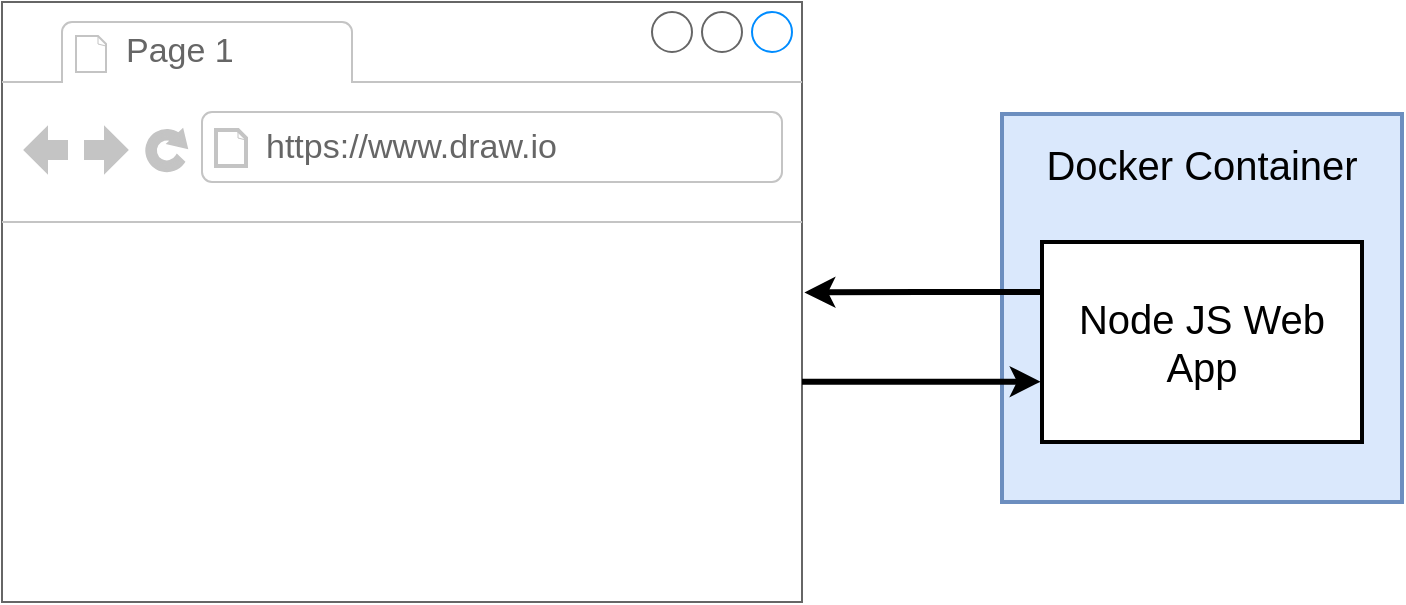 <mxfile version="21.7.0" type="device" pages="13">
  <diagram id="e093c3a3-07e3-3ea9-9c36-e4d661098359" name="01 - app">
    <mxGraphModel dx="984" dy="662" grid="1" gridSize="10" guides="1" tooltips="1" connect="1" arrows="1" fold="1" page="1" pageScale="1" pageWidth="3300" pageHeight="4681" background="#ffffff" math="0" shadow="0">
      <root>
        <mxCell id="0" />
        <mxCell id="1" parent="0" />
        <mxCell id="2" value="" style="strokeWidth=1;shadow=0;dashed=0;align=center;html=1;shape=mxgraph.mockup.containers.browserWindow;rSize=0;fillColor=#ffffff;strokeColor=#666666;mainText=,;recursiveResize=0;fontSize=20;" parent="1" vertex="1">
          <mxGeometry x="190" y="210" width="400" height="300" as="geometry" />
        </mxCell>
        <mxCell id="3" value="Page 1" style="strokeWidth=1;shadow=0;dashed=0;align=center;html=1;shape=mxgraph.mockup.containers.anchor;fontSize=17;fontColor=#666666;align=left;" parent="2" vertex="1">
          <mxGeometry x="60" y="12" width="110" height="26" as="geometry" />
        </mxCell>
        <mxCell id="4" value="https://www.draw.io" style="strokeWidth=1;shadow=0;dashed=0;align=center;html=1;shape=mxgraph.mockup.containers.anchor;rSize=0;fontSize=17;fontColor=#666666;align=left;" parent="2" vertex="1">
          <mxGeometry x="130" y="60" width="250" height="26" as="geometry" />
        </mxCell>
        <mxCell id="5" value="Docker Container&lt;br&gt;&lt;br&gt;&lt;br&gt;&lt;br&gt;&lt;br&gt;&lt;br&gt;&lt;br&gt;" style="rounded=0;whiteSpace=wrap;html=1;strokeWidth=2;fontSize=20;align=center;fillColor=#dae8fc;strokeColor=#6c8ebf;" parent="1" vertex="1">
          <mxGeometry x="690" y="266" width="200" height="194" as="geometry" />
        </mxCell>
        <mxCell id="7" style="edgeStyle=orthogonalEdgeStyle;rounded=0;html=1;exitX=0;exitY=0.25;entryX=1.003;entryY=0.484;entryPerimeter=0;jettySize=auto;orthogonalLoop=1;strokeWidth=3;fontSize=20;" parent="1" source="6" target="2" edge="1">
          <mxGeometry relative="1" as="geometry" />
        </mxCell>
        <mxCell id="6" value="Node JS Web App" style="rounded=0;whiteSpace=wrap;html=1;strokeWidth=2;fontSize=20;align=center;" parent="1" vertex="1">
          <mxGeometry x="710" y="330" width="160" height="100" as="geometry" />
        </mxCell>
        <mxCell id="8" style="edgeStyle=orthogonalEdgeStyle;rounded=0;html=1;exitX=0;exitY=0.25;entryX=1.003;entryY=0.484;entryPerimeter=0;jettySize=auto;orthogonalLoop=1;strokeWidth=3;fontSize=20;" parent="1" edge="1">
          <mxGeometry relative="1" as="geometry">
            <mxPoint x="590" y="399.833" as="sourcePoint" />
            <mxPoint x="709.333" y="399.833" as="targetPoint" />
          </mxGeometry>
        </mxCell>
      </root>
    </mxGraphModel>
  </diagram>
  <diagram id="946bade9-0d8f-9310-f6a6-8017435e3fc8" name="02 - steps">
    <mxGraphModel dx="932" dy="424" grid="1" gridSize="10" guides="1" tooltips="1" connect="1" arrows="1" fold="1" page="1" pageScale="1" pageWidth="3300" pageHeight="4681" background="#ffffff" math="0" shadow="0">
      <root>
        <mxCell id="0" />
        <mxCell id="1" parent="0" />
        <mxCell id="2" value="Create Node JS web app" style="rounded=0;whiteSpace=wrap;html=1;strokeWidth=2;fontSize=20;align=center;" vertex="1" parent="1">
          <mxGeometry x="640" y="140" width="340" height="60" as="geometry" />
        </mxCell>
        <mxCell id="3" value="Create a Dockerfile" style="rounded=0;whiteSpace=wrap;html=1;strokeWidth=2;fontSize=20;align=center;" vertex="1" parent="1">
          <mxGeometry x="640" y="218" width="340" height="60" as="geometry" />
        </mxCell>
        <mxCell id="4" value="Build image from dockerfile" style="rounded=0;whiteSpace=wrap;html=1;strokeWidth=2;fontSize=20;align=center;" vertex="1" parent="1">
          <mxGeometry x="640" y="295" width="340" height="60" as="geometry" />
        </mxCell>
        <mxCell id="5" value="Run image as container" style="rounded=0;whiteSpace=wrap;html=1;strokeWidth=2;fontSize=20;align=center;" vertex="1" parent="1">
          <mxGeometry x="640" y="373" width="340" height="60" as="geometry" />
        </mxCell>
        <mxCell id="6" value="Connect to web app from a browser" style="rounded=0;whiteSpace=wrap;html=1;strokeWidth=2;fontSize=20;align=center;" vertex="1" parent="1">
          <mxGeometry x="640" y="450" width="340" height="60" as="geometry" />
        </mxCell>
        <mxCell id="7" value="" style="endArrow=classic;html=1;strokeWidth=3;fontSize=20;" edge="1" parent="1">
          <mxGeometry width="50" height="50" relative="1" as="geometry">
            <mxPoint x="620" y="140" as="sourcePoint" />
            <mxPoint x="620" y="520" as="targetPoint" />
          </mxGeometry>
        </mxCell>
        <mxCell id="8" value="Steps" style="text;html=1;strokeColor=none;fillColor=none;align=center;verticalAlign=middle;whiteSpace=wrap;rounded=0;fontSize=20;" vertex="1" parent="1">
          <mxGeometry x="560" y="140" width="60" height="30" as="geometry" />
        </mxCell>
      </root>
    </mxGraphModel>
  </diagram>
  <diagram id="d43b1dd4-a18e-ed21-c289-a20c5afc6144" name="03 - disclaimer">
    <mxGraphModel dx="699" dy="318" grid="1" gridSize="10" guides="1" tooltips="1" connect="1" arrows="1" fold="1" page="1" pageScale="1" pageWidth="3300" pageHeight="4681" background="#ffffff" math="0" shadow="0">
      <root>
        <mxCell id="0" />
        <mxCell id="1" parent="0" />
        <mxCell id="2" value="We&#39;re going to do a few things slightly wrong!" style="rounded=0;whiteSpace=wrap;html=1;strokeWidth=2;fontSize=20;align=center;fillColor=#fff2cc;strokeColor=#d6b656;" vertex="1" parent="1">
          <mxGeometry x="530" y="290" width="260" height="120" as="geometry" />
        </mxCell>
        <mxCell id="3" value="Disclaimer" style="text;html=1;strokeColor=none;fillColor=none;align=center;verticalAlign=middle;whiteSpace=wrap;rounded=0;fontSize=20;fontStyle=1" vertex="1" parent="1">
          <mxGeometry x="580" y="260" width="160" height="30" as="geometry" />
        </mxCell>
      </root>
    </mxGraphModel>
  </diagram>
  <diagram id="644f3495-64bc-b4d1-0aa3-e7c8ec935e04" name="04 - node apps">
    <mxGraphModel dx="932" dy="424" grid="1" gridSize="10" guides="1" tooltips="1" connect="1" arrows="1" fold="1" page="1" pageScale="1" pageWidth="3300" pageHeight="4681" background="#ffffff" math="0" shadow="0">
      <root>
        <mxCell id="0" />
        <mxCell id="1" parent="0" />
        <mxCell id="4" style="edgeStyle=orthogonalEdgeStyle;rounded=0;html=1;exitX=1;exitY=0.25;jettySize=auto;orthogonalLoop=1;strokeWidth=3;fontSize=20;" edge="1" parent="1" source="2" target="3">
          <mxGeometry relative="1" as="geometry" />
        </mxCell>
        <mxCell id="6" style="edgeStyle=orthogonalEdgeStyle;rounded=0;html=1;exitX=1;exitY=0.75;jettySize=auto;orthogonalLoop=1;strokeWidth=3;fontSize=20;" edge="1" parent="1" source="2" target="5">
          <mxGeometry relative="1" as="geometry" />
        </mxCell>
        <mxCell id="2" value="Node JS Apps" style="rounded=0;whiteSpace=wrap;html=1;strokeWidth=2;fontSize=20;align=center;fillColor=#dae8fc;strokeColor=#6c8ebf;" vertex="1" parent="1">
          <mxGeometry x="440" y="260" width="130" height="90" as="geometry" />
        </mxCell>
        <mxCell id="8" style="edgeStyle=orthogonalEdgeStyle;rounded=0;html=1;exitX=1;exitY=0.5;jettySize=auto;orthogonalLoop=1;strokeWidth=3;fontSize=20;" edge="1" parent="1" source="3" target="7">
          <mxGeometry relative="1" as="geometry" />
        </mxCell>
        <mxCell id="3" value="Have to install dependencies before running the app" style="rounded=0;whiteSpace=wrap;html=1;strokeWidth=2;fontSize=20;align=center;" vertex="1" parent="1">
          <mxGeometry x="640" y="170" width="230" height="90" as="geometry" />
        </mxCell>
        <mxCell id="10" style="edgeStyle=orthogonalEdgeStyle;rounded=0;html=1;exitX=1;exitY=0.5;jettySize=auto;orthogonalLoop=1;strokeWidth=3;fontSize=20;" edge="1" parent="1" source="5" target="9">
          <mxGeometry relative="1" as="geometry" />
        </mxCell>
        <mxCell id="5" value="Have to run a command to start up the server" style="rounded=0;whiteSpace=wrap;html=1;strokeWidth=2;fontSize=20;align=center;" vertex="1" parent="1">
          <mxGeometry x="640" y="350" width="230" height="90" as="geometry" />
        </mxCell>
        <mxCell id="13" style="edgeStyle=orthogonalEdgeStyle;rounded=0;html=1;exitX=1;exitY=0.5;jettySize=auto;orthogonalLoop=1;strokeWidth=3;fontSize=20;" edge="1" parent="1" source="7" target="11">
          <mxGeometry relative="1" as="geometry" />
        </mxCell>
        <mxCell id="7" value="Install deps by running&lt;br&gt;&#39;&lt;b&gt;npm install&lt;/b&gt;&#39;&lt;br&gt;" style="rounded=0;whiteSpace=wrap;html=1;strokeWidth=2;fontSize=20;align=center;" vertex="1" parent="1">
          <mxGeometry x="900" y="170" width="230" height="90" as="geometry" />
        </mxCell>
        <mxCell id="15" style="edgeStyle=orthogonalEdgeStyle;rounded=0;html=1;exitX=1;exitY=0.5;jettySize=auto;orthogonalLoop=1;strokeWidth=3;fontSize=20;" edge="1" parent="1" source="9" target="12">
          <mxGeometry relative="1" as="geometry" />
        </mxCell>
        <mxCell id="9" value="Start server by running &#39;&lt;b&gt;npm start&lt;/b&gt;&#39;" style="rounded=0;whiteSpace=wrap;html=1;strokeWidth=2;fontSize=20;align=center;" vertex="1" parent="1">
          <mxGeometry x="900" y="350" width="230" height="90" as="geometry" />
        </mxCell>
        <mxCell id="11" value="Assumes &#39;npm&#39; is installed!&lt;br&gt;" style="rounded=0;whiteSpace=wrap;html=1;strokeWidth=2;fontSize=20;align=center;fillColor=#fff2cc;strokeColor=#d6b656;" vertex="1" parent="1">
          <mxGeometry x="1150" y="170" width="190" height="90" as="geometry" />
        </mxCell>
        <mxCell id="12" value="Assumes &#39;npm&#39; is installed!&lt;br&gt;" style="rounded=0;whiteSpace=wrap;html=1;strokeWidth=2;fontSize=20;align=center;fillColor=#fff2cc;strokeColor=#d6b656;" vertex="1" parent="1">
          <mxGeometry x="1150" y="350" width="190" height="90" as="geometry" />
        </mxCell>
      </root>
    </mxGraphModel>
  </diagram>
  <diagram id="cb62f67a-4312-a840-cfaf-5e5d8f89aa9a" name="05 - commands">
    <mxGraphModel dx="932" dy="424" grid="1" gridSize="10" guides="1" tooltips="1" connect="1" arrows="1" fold="1" page="1" pageScale="1" pageWidth="3300" pageHeight="4681" background="#ffffff" math="0" shadow="0">
      <root>
        <mxCell id="0" />
        <mxCell id="1" parent="0" />
        <mxCell id="11" style="edgeStyle=orthogonalEdgeStyle;rounded=0;html=1;exitX=1;exitY=0.5;jettySize=auto;orthogonalLoop=1;strokeWidth=3;fontSize=20;" edge="1" parent="1" source="4" target="10">
          <mxGeometry relative="1" as="geometry" />
        </mxCell>
        <mxCell id="4" value="Specify a base image" style="rounded=0;whiteSpace=wrap;html=1;strokeWidth=2;fontSize=18;align=center;" vertex="1" parent="1">
          <mxGeometry x="670" y="250" width="250" height="60" as="geometry" />
        </mxCell>
        <mxCell id="5" value="" style="endArrow=classic;html=1;strokeWidth=3;fontSize=18;" edge="1" parent="1">
          <mxGeometry width="50" height="50" relative="1" as="geometry">
            <mxPoint x="650" y="250" as="sourcePoint" />
            <mxPoint x="650" y="470" as="targetPoint" />
          </mxGeometry>
        </mxCell>
        <mxCell id="14" style="edgeStyle=orthogonalEdgeStyle;rounded=0;html=1;exitX=1;exitY=0.5;jettySize=auto;orthogonalLoop=1;strokeWidth=3;fontSize=20;" edge="1" parent="1" source="6" target="12">
          <mxGeometry relative="1" as="geometry" />
        </mxCell>
        <mxCell id="6" value="Run some commands to install additional programs" style="rounded=0;whiteSpace=wrap;html=1;strokeWidth=2;fontSize=18;align=center;" vertex="1" parent="1">
          <mxGeometry x="670" y="330" width="250" height="60" as="geometry" />
        </mxCell>
        <mxCell id="15" style="edgeStyle=orthogonalEdgeStyle;rounded=0;html=1;exitX=1;exitY=0.5;jettySize=auto;orthogonalLoop=1;strokeWidth=3;fontSize=20;" edge="1" parent="1" source="7" target="13">
          <mxGeometry relative="1" as="geometry" />
        </mxCell>
        <mxCell id="7" value="Specify a command to run on container startup" style="rounded=0;whiteSpace=wrap;html=1;strokeWidth=2;fontSize=18;align=center;" vertex="1" parent="1">
          <mxGeometry x="670" y="410" width="250" height="60" as="geometry" />
        </mxCell>
        <mxCell id="9" value="Flow" style="text;html=1;strokeColor=none;fillColor=none;align=center;verticalAlign=middle;whiteSpace=wrap;rounded=0;fontSize=18;" vertex="1" parent="1">
          <mxGeometry x="600" y="250" width="40" height="20" as="geometry" />
        </mxCell>
        <mxCell id="10" value="FROM alpine" style="rounded=0;whiteSpace=wrap;html=1;strokeWidth=2;fontSize=18;align=center;" vertex="1" parent="1">
          <mxGeometry x="960" y="250" width="250" height="60" as="geometry" />
        </mxCell>
        <mxCell id="12" value="RUN apk add --update redis" style="rounded=0;whiteSpace=wrap;html=1;strokeWidth=2;fontSize=18;align=center;" vertex="1" parent="1">
          <mxGeometry x="960" y="330" width="250" height="60" as="geometry" />
        </mxCell>
        <mxCell id="13" value="CMD [&quot;redis-server&quot;]" style="rounded=0;whiteSpace=wrap;html=1;strokeWidth=2;fontSize=18;align=center;" vertex="1" parent="1">
          <mxGeometry x="960" y="410" width="250" height="60" as="geometry" />
        </mxCell>
        <mxCell id="17" value="Template" style="rounded=0;whiteSpace=wrap;html=1;strokeWidth=2;fontSize=20;align=center;fillColor=#dae8fc;strokeColor=#6c8ebf;" vertex="1" parent="1">
          <mxGeometry x="730" y="180" width="120" height="60" as="geometry" />
        </mxCell>
        <mxCell id="18" value="Redis" style="rounded=0;whiteSpace=wrap;html=1;strokeWidth=2;fontSize=20;align=center;fillColor=#dae8fc;strokeColor=#6c8ebf;" vertex="1" parent="1">
          <mxGeometry x="1025" y="180" width="120" height="60" as="geometry" />
        </mxCell>
        <mxCell id="19" style="edgeStyle=orthogonalEdgeStyle;rounded=0;html=1;exitX=1;exitY=0.5;jettySize=auto;orthogonalLoop=1;strokeWidth=3;fontSize=20;" edge="1" target="22" parent="1">
          <mxGeometry relative="1" as="geometry">
            <mxPoint x="1209.833" y="280" as="sourcePoint" />
          </mxGeometry>
        </mxCell>
        <mxCell id="20" style="edgeStyle=orthogonalEdgeStyle;rounded=0;html=1;exitX=1;exitY=0.5;jettySize=auto;orthogonalLoop=1;strokeWidth=3;fontSize=20;" edge="1" target="23" parent="1">
          <mxGeometry relative="1" as="geometry">
            <mxPoint x="1209.833" y="360" as="sourcePoint" />
          </mxGeometry>
        </mxCell>
        <mxCell id="21" style="edgeStyle=orthogonalEdgeStyle;rounded=0;html=1;exitX=1;exitY=0.5;jettySize=auto;orthogonalLoop=1;strokeWidth=3;fontSize=20;" edge="1" target="24" parent="1">
          <mxGeometry relative="1" as="geometry">
            <mxPoint x="1209.833" y="440" as="sourcePoint" />
          </mxGeometry>
        </mxCell>
        <mxCell id="22" value="FROM alpine" style="rounded=0;whiteSpace=wrap;html=1;strokeWidth=2;fontSize=18;align=center;" vertex="1" parent="1">
          <mxGeometry x="1249.5" y="250" width="250" height="60" as="geometry" />
        </mxCell>
        <mxCell id="23" value="RUN npm install" style="rounded=0;whiteSpace=wrap;html=1;strokeWidth=2;fontSize=18;align=center;" vertex="1" parent="1">
          <mxGeometry x="1249.5" y="330" width="250" height="60" as="geometry" />
        </mxCell>
        <mxCell id="24" value="CMD [&quot;npm&quot;, &quot;start&quot;]" style="rounded=0;whiteSpace=wrap;html=1;strokeWidth=2;fontSize=18;align=center;" vertex="1" parent="1">
          <mxGeometry x="1249.5" y="410" width="250" height="60" as="geometry" />
        </mxCell>
        <mxCell id="25" value="Node" style="rounded=0;whiteSpace=wrap;html=1;strokeWidth=2;fontSize=20;align=center;fillColor=#dae8fc;strokeColor=#6c8ebf;" vertex="1" parent="1">
          <mxGeometry x="1310" y="180" width="120" height="60" as="geometry" />
        </mxCell>
      </root>
    </mxGraphModel>
  </diagram>
  <diagram id="623472db-cd22-1839-230f-52585c8f5113" name="06 - alpine">
    <mxGraphModel dx="932" dy="424" grid="1" gridSize="10" guides="1" tooltips="1" connect="1" arrows="1" fold="1" page="1" pageScale="1" pageWidth="3300" pageHeight="4681" background="#ffffff" math="0" shadow="0">
      <root>
        <mxCell id="0" />
        <mxCell id="1" parent="0" />
        <mxCell id="2" value="&lt;b&gt;Programs Included in the Alpine Image&lt;br&gt;&lt;br&gt;&lt;br&gt;&lt;br&gt;&lt;br&gt;&lt;br&gt;&lt;/b&gt;&lt;br&gt;" style="rounded=0;whiteSpace=wrap;html=1;strokeWidth=2;fontSize=20;align=center;fillColor=#dae8fc;strokeColor=#6c8ebf;" vertex="1" parent="1">
          <mxGeometry x="450" y="240" width="400" height="200" as="geometry" />
        </mxCell>
        <mxCell id="3" value="&lt;i&gt;Not much&lt;/i&gt;" style="ellipse;shape=cloud;whiteSpace=wrap;html=1;strokeWidth=2;fontSize=20;align=center;" vertex="1" parent="1">
          <mxGeometry x="550" y="310" width="200" height="100" as="geometry" />
        </mxCell>
      </root>
    </mxGraphModel>
  </diagram>
  <diagram id="450a71ee-96fb-4028-3fdf-5c1f339df9ad" name="07 - build">
    <mxGraphModel dx="932" dy="424" grid="1" gridSize="10" guides="1" tooltips="1" connect="1" arrows="1" fold="1" page="1" pageScale="1" pageWidth="3300" pageHeight="4681" background="#ffffff" math="0" shadow="0">
      <root>
        <mxCell id="0" />
        <mxCell id="1" parent="0" />
        <mxCell id="3" value="" style="rounded=0;whiteSpace=wrap;html=1;strokeWidth=4;fontSize=18;align=center;fillColor=none;dashed=1;dashPattern=1 1;strokeColor=#b85450;" vertex="1" parent="1">
          <mxGeometry x="815" y="148" width="317" height="382" as="geometry" />
        </mxCell>
        <mxCell id="4" style="edgeStyle=orthogonalEdgeStyle;rounded=0;html=1;exitX=0.5;exitY=1;jettySize=auto;orthogonalLoop=1;strokeWidth=3;fontSize=18;" edge="1" source="5" parent="1">
          <mxGeometry relative="1" as="geometry">
            <mxPoint x="915.333" y="263.333" as="targetPoint" />
          </mxGeometry>
        </mxCell>
        <mxCell id="5" value="" style="rounded=0;whiteSpace=wrap;html=1;strokeWidth=2;fontSize=24;align=center;fillColor=#dae8fc;strokeColor=#6c8ebf;" vertex="1" parent="1">
          <mxGeometry x="840" y="163" width="150" height="60" as="geometry" />
        </mxCell>
        <mxCell id="6" value="Container" style="text;html=1;strokeColor=none;fillColor=none;align=center;verticalAlign=middle;whiteSpace=wrap;rounded=0;dashed=1;dashPattern=1 1;fontSize=18;fontStyle=1" vertex="1" parent="1">
          <mxGeometry x="962" y="123" width="40" height="20" as="geometry" />
        </mxCell>
        <mxCell id="7" value="Network" style="rounded=0;whiteSpace=wrap;html=1;strokeWidth=2;fontSize=14;align=center;fillColor=#dae8fc;strokeColor=#6c8ebf;" vertex="1" parent="1">
          <mxGeometry x="916.5" y="363" width="82" height="40" as="geometry" />
        </mxCell>
        <mxCell id="8" value="Kernel" style="rounded=0;whiteSpace=wrap;html=1;strokeWidth=2;fillColor=#ffffff;fontSize=18;align=center;strokeColor=#000000;" vertex="1" parent="1">
          <mxGeometry x="855" y="263" width="335" height="60" as="geometry" />
        </mxCell>
        <mxCell id="9" value="RAM" style="rounded=0;whiteSpace=wrap;html=1;strokeWidth=2;fontSize=14;align=center;fillColor=#dae8fc;strokeColor=#6c8ebf;" vertex="1" parent="1">
          <mxGeometry x="827" y="363" width="82" height="40" as="geometry" />
        </mxCell>
        <mxCell id="10" value="CPU" style="rounded=0;whiteSpace=wrap;html=1;strokeWidth=2;fontSize=14;align=center;fillColor=#dae8fc;strokeColor=#6c8ebf;" vertex="1" parent="1">
          <mxGeometry x="1009" y="363" width="82" height="40" as="geometry" />
        </mxCell>
        <mxCell id="11" style="edgeStyle=orthogonalEdgeStyle;rounded=0;html=1;exitX=0.5;exitY=1;jettySize=auto;orthogonalLoop=1;strokeWidth=3;fontSize=18;" edge="1" parent="1">
          <mxGeometry relative="1" as="geometry">
            <mxPoint x="916" y="323" as="sourcePoint" />
            <mxPoint x="916" y="353.333" as="targetPoint" />
          </mxGeometry>
        </mxCell>
        <mxCell id="12" value="" style="rounded=0;whiteSpace=wrap;html=1;strokeWidth=2;fontSize=14;align=center;fillColor=#dae8fc;strokeColor=#6c8ebf;" vertex="1" parent="1">
          <mxGeometry x="445" y="422" width="170" height="105" as="geometry" />
        </mxCell>
        <mxCell id="13" value="Node:alpine Image" style="rounded=0;whiteSpace=wrap;html=1;strokeWidth=2;fontSize=18;align=center;fillColor=#ffffff;strokeColor=#000000;fontStyle=1" vertex="1" parent="1">
          <mxGeometry x="445" y="350" width="310" height="43" as="geometry" />
        </mxCell>
        <mxCell id="14" value="bin" style="rounded=0;whiteSpace=wrap;html=1;strokeWidth=2;fontSize=12;align=center;" vertex="1" parent="1">
          <mxGeometry x="460" y="439.5" width="40" height="30" as="geometry" />
        </mxCell>
        <mxCell id="15" value="FS Snapshot" style="rounded=0;whiteSpace=wrap;html=1;strokeWidth=2;fontSize=16;align=center;fillColor=#d5e8d4;strokeColor=#82b366;fontStyle=0" vertex="1" parent="1">
          <mxGeometry x="445" y="393" width="170" height="29" as="geometry" />
        </mxCell>
        <mxCell id="16" value="Startup Command" style="rounded=0;whiteSpace=wrap;html=1;strokeWidth=2;fontSize=16;align=center;fillColor=#d5e8d4;strokeColor=#82b366;fontStyle=0" vertex="1" parent="1">
          <mxGeometry x="615" y="393" width="140" height="29" as="geometry" />
        </mxCell>
        <mxCell id="17" value="" style="rounded=0;whiteSpace=wrap;html=1;strokeWidth=2;fontSize=14;align=center;fillColor=#dae8fc;strokeColor=#6c8ebf;" vertex="1" parent="1">
          <mxGeometry x="615" y="422" width="140" height="105" as="geometry" />
        </mxCell>
        <mxCell id="18" value="???" style="rounded=0;whiteSpace=wrap;html=1;strokeWidth=2;fontSize=12;align=center;" vertex="1" parent="1">
          <mxGeometry x="625" y="459.5" width="120" height="30" as="geometry" />
        </mxCell>
        <mxCell id="19" value="Running process" style="text;html=1;strokeColor=none;fillColor=none;align=left;verticalAlign=middle;whiteSpace=wrap;rounded=0;fontSize=13;fontStyle=2" vertex="1" parent="1">
          <mxGeometry x="999" y="183" width="40" height="20" as="geometry" />
        </mxCell>
        <mxCell id="20" value="" style="shape=curlyBracket;whiteSpace=wrap;html=1;rounded=1;strokeWidth=2;fontSize=14;align=center;rotation=180;" vertex="1" parent="1">
          <mxGeometry x="1002" y="408.5" width="22" height="105" as="geometry" />
        </mxCell>
        <mxCell id="21" value="Hard drive segment for this process" style="text;html=1;strokeColor=none;fillColor=none;align=left;verticalAlign=middle;whiteSpace=wrap;rounded=0;fontSize=11;" vertex="1" parent="1">
          <mxGeometry x="1024" y="431" width="106" height="60" as="geometry" />
        </mxCell>
        <mxCell id="22" value="dev" style="rounded=0;whiteSpace=wrap;html=1;strokeWidth=2;fontSize=12;align=center;" vertex="1" parent="1">
          <mxGeometry x="510" y="439.5" width="40" height="30" as="geometry" />
        </mxCell>
        <mxCell id="23" value="etc" style="rounded=0;whiteSpace=wrap;html=1;strokeWidth=2;fontSize=12;align=center;" vertex="1" parent="1">
          <mxGeometry x="560" y="439.5" width="40" height="30" as="geometry" />
        </mxCell>
        <mxCell id="24" value="home" style="rounded=0;whiteSpace=wrap;html=1;strokeWidth=2;fontSize=12;align=center;" vertex="1" parent="1">
          <mxGeometry x="460" y="479.5" width="40" height="30" as="geometry" />
        </mxCell>
        <mxCell id="25" value="proc" style="rounded=0;whiteSpace=wrap;html=1;strokeWidth=2;fontSize=12;align=center;" vertex="1" parent="1">
          <mxGeometry x="510" y="479.5" width="40" height="30" as="geometry" />
        </mxCell>
        <mxCell id="26" value="" style="rounded=0;whiteSpace=wrap;html=1;strokeWidth=2;fontSize=12;align=center;" vertex="1" parent="1">
          <mxGeometry x="854" y="178" width="127" height="30" as="geometry" />
        </mxCell>
        <mxCell id="27" value="FROM" style="rounded=0;whiteSpace=wrap;html=1;strokeWidth=2;fontSize=20;align=center;fillColor=#dae8fc;strokeColor=#6c8ebf;" vertex="1" parent="1">
          <mxGeometry x="460" y="128" width="80" height="40" as="geometry" />
        </mxCell>
        <mxCell id="28" value="node:alpine" style="rounded=0;whiteSpace=wrap;html=1;strokeWidth=2;fontSize=20;align=center;" vertex="1" parent="1">
          <mxGeometry x="540" y="128" width="220" height="40" as="geometry" />
        </mxCell>
        <mxCell id="46" style="edgeStyle=orthogonalEdgeStyle;rounded=0;html=1;exitX=0;exitY=0.25;entryX=0;entryY=0.5;jettySize=auto;orthogonalLoop=1;strokeWidth=3;fontSize=24;" edge="1" parent="1" source="30" target="27">
          <mxGeometry relative="1" as="geometry" />
        </mxCell>
        <mxCell id="30" value="RUN" style="rounded=0;whiteSpace=wrap;html=1;strokeWidth=2;fontSize=20;align=center;fillColor=#dae8fc;strokeColor=#6c8ebf;" vertex="1" parent="1">
          <mxGeometry x="460" y="178" width="80" height="42" as="geometry" />
        </mxCell>
        <mxCell id="31" value="npm install" style="rounded=0;whiteSpace=wrap;html=1;strokeWidth=2;fontSize=20;align=center;" vertex="1" parent="1">
          <mxGeometry x="540" y="178" width="220" height="42" as="geometry" />
        </mxCell>
        <mxCell id="33" value="CMD" style="rounded=0;whiteSpace=wrap;html=1;strokeWidth=2;fontSize=20;align=center;fillColor=#dae8fc;strokeColor=#6c8ebf;" vertex="1" parent="1">
          <mxGeometry x="460" y="233" width="80" height="37" as="geometry" />
        </mxCell>
        <mxCell id="34" value="[&quot;npm&quot;, &quot;start&quot;]" style="rounded=0;whiteSpace=wrap;html=1;strokeWidth=2;fontSize=20;align=center;" vertex="1" parent="1">
          <mxGeometry x="539" y="233" width="221" height="37" as="geometry" />
        </mxCell>
        <mxCell id="35" value="redis" style="rounded=0;whiteSpace=wrap;html=1;strokeWidth=2;fontSize=12;align=center;" vertex="1" parent="1">
          <mxGeometry x="560" y="479.5" width="40" height="30" as="geometry" />
        </mxCell>
        <mxCell id="36" style="edgeStyle=orthogonalEdgeStyle;rounded=0;html=1;exitX=0.5;exitY=1;entryX=0.5;entryY=1;jettySize=auto;orthogonalLoop=1;strokeWidth=3;fontSize=20;" edge="1" source="35" target="35" parent="1">
          <mxGeometry relative="1" as="geometry" />
        </mxCell>
        <mxCell id="37" value="" style="rounded=0;whiteSpace=wrap;html=1;strokeWidth=2;fontSize=14;align=center;fillColor=#dae8fc;strokeColor=#6c8ebf;" vertex="1" parent="1">
          <mxGeometry x="445" y="422" width="170" height="105" as="geometry" />
        </mxCell>
        <mxCell id="38" value="bin" style="rounded=0;whiteSpace=wrap;html=1;strokeWidth=2;fontSize=12;align=center;" vertex="1" parent="1">
          <mxGeometry x="460" y="439.5" width="40" height="30" as="geometry" />
        </mxCell>
        <mxCell id="39" value="dev" style="rounded=0;whiteSpace=wrap;html=1;strokeWidth=2;fontSize=12;align=center;" vertex="1" parent="1">
          <mxGeometry x="510" y="439.5" width="40" height="30" as="geometry" />
        </mxCell>
        <mxCell id="40" value="etc" style="rounded=0;whiteSpace=wrap;html=1;strokeWidth=2;fontSize=12;align=center;" vertex="1" parent="1">
          <mxGeometry x="560" y="439.5" width="40" height="30" as="geometry" />
        </mxCell>
        <mxCell id="41" value="home" style="rounded=0;whiteSpace=wrap;html=1;strokeWidth=2;fontSize=12;align=center;" vertex="1" parent="1">
          <mxGeometry x="460" y="479.5" width="40" height="30" as="geometry" />
        </mxCell>
        <mxCell id="42" value="proc" style="rounded=0;whiteSpace=wrap;html=1;strokeWidth=2;fontSize=12;align=center;" vertex="1" parent="1">
          <mxGeometry x="510" y="479.5" width="40" height="30" as="geometry" />
        </mxCell>
        <mxCell id="44" style="edgeStyle=orthogonalEdgeStyle;rounded=0;html=1;exitX=0.5;exitY=1;entryX=0.5;entryY=1;jettySize=auto;orthogonalLoop=1;strokeWidth=3;fontSize=20;" edge="1" parent="1">
          <mxGeometry relative="1" as="geometry">
            <mxPoint x="580" y="509.333" as="sourcePoint" />
            <mxPoint x="580" y="509.333" as="targetPoint" />
          </mxGeometry>
        </mxCell>
        <mxCell id="45" value="REST OF HARD DRIVE!!!!!" style="rounded=0;whiteSpace=wrap;html=1;strokeWidth=2;fontSize=24;align=center;fillColor=#dae8fc;strokeColor=#6c8ebf;fontStyle=1" vertex="1" parent="1">
          <mxGeometry x="829" y="527" width="170" height="303" as="geometry" />
        </mxCell>
        <mxCell id="47" value="" style="rounded=0;whiteSpace=wrap;html=1;strokeWidth=2;fontSize=14;align=center;fillColor=#dae8fc;strokeColor=#6c8ebf;" vertex="1" parent="1">
          <mxGeometry x="827" y="408.5" width="170" height="105" as="geometry" />
        </mxCell>
        <mxCell id="48" value="bin" style="rounded=0;whiteSpace=wrap;html=1;strokeWidth=2;fontSize=12;align=center;" vertex="1" parent="1">
          <mxGeometry x="842" y="426" width="40" height="30" as="geometry" />
        </mxCell>
        <mxCell id="49" value="dev" style="rounded=0;whiteSpace=wrap;html=1;strokeWidth=2;fontSize=12;align=center;" vertex="1" parent="1">
          <mxGeometry x="892" y="426" width="40" height="30" as="geometry" />
        </mxCell>
        <mxCell id="50" value="etc" style="rounded=0;whiteSpace=wrap;html=1;strokeWidth=2;fontSize=12;align=center;" vertex="1" parent="1">
          <mxGeometry x="942" y="426" width="40" height="30" as="geometry" />
        </mxCell>
        <mxCell id="51" value="home" style="rounded=0;whiteSpace=wrap;html=1;strokeWidth=2;fontSize=12;align=center;" vertex="1" parent="1">
          <mxGeometry x="842" y="466" width="40" height="30" as="geometry" />
        </mxCell>
        <mxCell id="52" value="proc" style="rounded=0;whiteSpace=wrap;html=1;strokeWidth=2;fontSize=12;align=center;" vertex="1" parent="1">
          <mxGeometry x="892" y="466" width="40" height="30" as="geometry" />
        </mxCell>
        <mxCell id="53" value="redis" style="rounded=0;whiteSpace=wrap;html=1;strokeWidth=2;fontSize=12;align=center;" vertex="1" parent="1">
          <mxGeometry x="942" y="466" width="40" height="30" as="geometry" />
        </mxCell>
        <mxCell id="54" style="edgeStyle=orthogonalEdgeStyle;rounded=0;html=1;exitX=0.5;exitY=1;entryX=0.5;entryY=1;jettySize=auto;orthogonalLoop=1;strokeWidth=3;fontSize=20;" edge="1" source="53" target="53" parent="1">
          <mxGeometry relative="1" as="geometry" />
        </mxCell>
        <mxCell id="55" value="" style="rounded=0;whiteSpace=wrap;html=1;strokeWidth=2;fontSize=14;align=center;fillColor=#dae8fc;strokeColor=#6c8ebf;" vertex="1" parent="1">
          <mxGeometry x="827" y="408.5" width="170" height="105" as="geometry" />
        </mxCell>
        <mxCell id="56" value="bin" style="rounded=0;whiteSpace=wrap;html=1;strokeWidth=2;fontSize=12;align=center;" vertex="1" parent="1">
          <mxGeometry x="842" y="426" width="40" height="30" as="geometry" />
        </mxCell>
        <mxCell id="57" value="dev" style="rounded=0;whiteSpace=wrap;html=1;strokeWidth=2;fontSize=12;align=center;" vertex="1" parent="1">
          <mxGeometry x="892" y="426" width="40" height="30" as="geometry" />
        </mxCell>
        <mxCell id="58" value="etc" style="rounded=0;whiteSpace=wrap;html=1;strokeWidth=2;fontSize=12;align=center;" vertex="1" parent="1">
          <mxGeometry x="942" y="426" width="40" height="30" as="geometry" />
        </mxCell>
        <mxCell id="59" value="home" style="rounded=0;whiteSpace=wrap;html=1;strokeWidth=2;fontSize=12;align=center;" vertex="1" parent="1">
          <mxGeometry x="842" y="466" width="40" height="30" as="geometry" />
        </mxCell>
        <mxCell id="60" value="proc" style="rounded=0;whiteSpace=wrap;html=1;strokeWidth=2;fontSize=12;align=center;" vertex="1" parent="1">
          <mxGeometry x="892" y="466" width="40" height="30" as="geometry" />
        </mxCell>
      </root>
    </mxGraphModel>
  </diagram>
  <diagram id="0094afca-8ed5-7b19-b53f-4a4dcc52ef8f" name="08 - copy">
    <mxGraphModel dx="932" dy="424" grid="1" gridSize="10" guides="1" tooltips="1" connect="1" arrows="1" fold="1" page="1" pageScale="1" pageWidth="3300" pageHeight="4681" background="#ffffff" math="0" shadow="0">
      <root>
        <mxCell id="0" />
        <mxCell id="1" parent="0" />
        <mxCell id="4" value="FROM" style="rounded=0;whiteSpace=wrap;html=1;strokeWidth=2;fontSize=20;align=center;fillColor=#dae8fc;strokeColor=#6c8ebf;" vertex="1" parent="1">
          <mxGeometry x="410" y="190" width="120" height="60" as="geometry" />
        </mxCell>
        <mxCell id="5" value="node:alpine" style="rounded=0;whiteSpace=wrap;html=1;strokeWidth=2;fontSize=20;align=center;" vertex="1" parent="1">
          <mxGeometry x="530" y="190" width="370" height="60" as="geometry" />
        </mxCell>
        <mxCell id="6" value="RUN" style="rounded=0;whiteSpace=wrap;html=1;strokeWidth=2;fontSize=20;align=center;fillColor=#dae8fc;strokeColor=#6c8ebf;" vertex="1" parent="1">
          <mxGeometry x="410" y="348" width="120" height="60" as="geometry" />
        </mxCell>
        <mxCell id="7" value="npm install" style="rounded=0;whiteSpace=wrap;html=1;strokeWidth=2;fontSize=20;align=center;" vertex="1" parent="1">
          <mxGeometry x="530" y="348" width="370" height="60" as="geometry" />
        </mxCell>
        <mxCell id="8" value="CMD" style="rounded=0;whiteSpace=wrap;html=1;strokeWidth=2;fontSize=20;align=center;fillColor=#dae8fc;strokeColor=#6c8ebf;" vertex="1" parent="1">
          <mxGeometry x="410" y="427" width="120" height="60" as="geometry" />
        </mxCell>
        <mxCell id="9" value="[&quot;npm&quot;, &quot;start&quot;]" style="rounded=0;whiteSpace=wrap;html=1;strokeWidth=2;fontSize=20;align=center;" vertex="1" parent="1">
          <mxGeometry x="530" y="427" width="370" height="60" as="geometry" />
        </mxCell>
        <mxCell id="10" value="" style="shape=curlyBracket;whiteSpace=wrap;html=1;rounded=1;strokeWidth=2;fontSize=20;align=center;rotation=90;" vertex="1" parent="1">
          <mxGeometry x="460" y="113" width="20" height="120" as="geometry" />
        </mxCell>
        <mxCell id="11" value="Instruction telling Docker Server what to do" style="text;html=1;strokeColor=none;fillColor=none;align=center;verticalAlign=middle;whiteSpace=wrap;rounded=0;fontSize=20;fontStyle=2" vertex="1" parent="1">
          <mxGeometry x="385" y="113" width="170" height="20" as="geometry" />
        </mxCell>
        <mxCell id="12" value="" style="shape=curlyBracket;whiteSpace=wrap;html=1;rounded=1;strokeWidth=2;fontSize=20;align=center;rotation=90;" vertex="1" parent="1">
          <mxGeometry x="705" y="-12" width="20" height="370" as="geometry" />
        </mxCell>
        <mxCell id="13" value="Argument to the instruction" style="text;html=1;strokeColor=none;fillColor=none;align=center;verticalAlign=middle;whiteSpace=wrap;rounded=0;fontSize=20;fontStyle=2" vertex="1" parent="1">
          <mxGeometry x="630" y="123" width="170" height="20" as="geometry" />
        </mxCell>
        <mxCell id="14" style="edgeStyle=orthogonalEdgeStyle;rounded=0;html=1;exitX=0;exitY=0.5;entryX=0;entryY=0.5;jettySize=auto;orthogonalLoop=1;strokeWidth=3;fontSize=20;" edge="1" source="6" target="6" parent="1">
          <mxGeometry relative="1" as="geometry" />
        </mxCell>
        <mxCell id="15" value="COPY" style="rounded=0;whiteSpace=wrap;html=1;strokeWidth=2;fontSize=20;align=center;fillColor=#dae8fc;strokeColor=#6c8ebf;" vertex="1" parent="1">
          <mxGeometry x="410" y="269" width="120" height="60" as="geometry" />
        </mxCell>
        <mxCell id="16" value="./ ./" style="rounded=0;whiteSpace=wrap;html=1;strokeWidth=2;fontSize=20;align=center;" vertex="1" parent="1">
          <mxGeometry x="530" y="269" width="370" height="60" as="geometry" />
        </mxCell>
        <mxCell id="17" style="edgeStyle=orthogonalEdgeStyle;rounded=0;html=1;exitX=0;exitY=0.5;entryX=0;entryY=0.5;jettySize=auto;orthogonalLoop=1;strokeWidth=3;fontSize=20;" edge="1" source="15" target="15" parent="1">
          <mxGeometry relative="1" as="geometry" />
        </mxCell>
      </root>
    </mxGraphModel>
  </diagram>
  <diagram id="52967264-bb19-6746-22db-0849d0b9bc7b" name="09 - copy">
    <mxGraphModel dx="932" dy="424" grid="1" gridSize="10" guides="1" tooltips="1" connect="1" arrows="1" fold="1" page="1" pageScale="1" pageWidth="3300" pageHeight="4681" background="#ffffff" math="0" shadow="0">
      <root>
        <mxCell id="0" />
        <mxCell id="1" parent="0" />
        <mxCell id="2" value="COPY" style="rounded=0;whiteSpace=wrap;html=1;strokeWidth=2;fontSize=20;align=center;fillColor=#dae8fc;strokeColor=#6c8ebf;" vertex="1" parent="1">
          <mxGeometry x="410" y="269" width="120" height="60" as="geometry" />
        </mxCell>
        <mxCell id="3" value="./" style="rounded=0;whiteSpace=wrap;html=1;strokeWidth=2;fontSize=20;align=center;" vertex="1" parent="1">
          <mxGeometry x="530" y="269" width="140" height="60" as="geometry" />
        </mxCell>
        <mxCell id="4" value="./" style="rounded=0;whiteSpace=wrap;html=1;strokeWidth=2;fontSize=20;align=center;" vertex="1" parent="1">
          <mxGeometry x="670" y="269" width="140" height="60" as="geometry" />
        </mxCell>
        <mxCell id="5" value="" style="shape=curlyBracket;whiteSpace=wrap;html=1;rounded=1;strokeWidth=2;fontSize=24;align=center;rotation=-90;" vertex="1" parent="1">
          <mxGeometry x="590" y="280" width="20" height="140" as="geometry" />
        </mxCell>
        <mxCell id="6" value="" style="shape=curlyBracket;whiteSpace=wrap;html=1;rounded=1;strokeWidth=2;fontSize=24;align=center;rotation=90;" vertex="1" parent="1">
          <mxGeometry x="730" y="180" width="20" height="140" as="geometry" />
        </mxCell>
        <mxCell id="7" value="Path to folder to copy from on *your machine* relative to build context" style="text;html=1;strokeColor=none;fillColor=none;align=center;verticalAlign=middle;whiteSpace=wrap;rounded=0;fontSize=24;" vertex="1" parent="1">
          <mxGeometry x="490" y="410" width="220" height="20" as="geometry" />
        </mxCell>
        <mxCell id="8" value="Place to copy stuff to inside *the container*" style="text;html=1;strokeColor=none;fillColor=none;align=center;verticalAlign=middle;whiteSpace=wrap;rounded=0;fontSize=24;" vertex="1" parent="1">
          <mxGeometry x="630" y="180" width="220" height="20" as="geometry" />
        </mxCell>
      </root>
    </mxGraphModel>
  </diagram>
  <diagram name="10 - ports" id="826b2f55-5ac2-f0e0-eb3c-cc9aa4611618">
    <mxGraphModel dx="932" dy="424" grid="1" gridSize="10" guides="1" tooltips="1" connect="1" arrows="1" fold="1" page="1" pageScale="1" pageWidth="3300" pageHeight="4681" background="#ffffff" math="0" shadow="0">
      <root>
        <mxCell id="0" />
        <mxCell id="1" parent="0" />
        <mxCell id="2" value="" style="rounded=0;whiteSpace=wrap;html=1;strokeWidth=4;fontSize=18;align=center;fillColor=none;dashed=1;dashPattern=1 1;strokeColor=#b85450;" vertex="1" parent="1">
          <mxGeometry x="760" y="148" width="372" height="382" as="geometry" />
        </mxCell>
        <mxCell id="3" style="edgeStyle=orthogonalEdgeStyle;rounded=0;html=1;exitX=0.5;exitY=1;jettySize=auto;orthogonalLoop=1;strokeWidth=3;fontSize=18;" edge="1" parent="1" source="4">
          <mxGeometry relative="1" as="geometry">
            <mxPoint x="915.333" y="263.333" as="targetPoint" />
          </mxGeometry>
        </mxCell>
        <mxCell id="4" value="" style="rounded=0;whiteSpace=wrap;html=1;strokeWidth=2;fontSize=24;align=center;fillColor=#dae8fc;strokeColor=#6c8ebf;" vertex="1" parent="1">
          <mxGeometry x="840" y="163" width="150" height="60" as="geometry" />
        </mxCell>
        <mxCell id="5" value="Container" style="text;html=1;strokeColor=none;fillColor=none;align=center;verticalAlign=middle;whiteSpace=wrap;rounded=0;dashed=1;dashPattern=1 1;fontSize=18;fontStyle=1" vertex="1" parent="1">
          <mxGeometry x="926" y="123" width="40" height="20" as="geometry" />
        </mxCell>
        <mxCell id="58" style="edgeStyle=orthogonalEdgeStyle;rounded=0;html=1;exitX=0.25;exitY=1;jettySize=auto;orthogonalLoop=1;strokeWidth=3;fontSize=24;" edge="1" parent="1" source="7" target="57">
          <mxGeometry relative="1" as="geometry" />
        </mxCell>
        <mxCell id="7" value="Kernel" style="rounded=0;whiteSpace=wrap;html=1;strokeWidth=2;fillColor=#ffffff;fontSize=18;align=center;strokeColor=#000000;" vertex="1" parent="1">
          <mxGeometry x="855" y="263" width="335" height="60" as="geometry" />
        </mxCell>
        <mxCell id="18" value="Running process" style="text;html=1;strokeColor=none;fillColor=none;align=left;verticalAlign=middle;whiteSpace=wrap;rounded=0;fontSize=13;fontStyle=2" vertex="1" parent="1">
          <mxGeometry x="999" y="183" width="40" height="20" as="geometry" />
        </mxCell>
        <mxCell id="25" value="node index.js" style="rounded=0;whiteSpace=wrap;html=1;strokeWidth=2;fontSize=12;align=center;" vertex="1" parent="1">
          <mxGeometry x="854" y="178" width="127" height="30" as="geometry" />
        </mxCell>
        <mxCell id="57" value="Network" style="rounded=0;whiteSpace=wrap;html=1;strokeWidth=2;fontSize=14;align=center;fillColor=#dae8fc;strokeColor=#6c8ebf;" vertex="1" parent="1">
          <mxGeometry x="898" y="356" width="82" height="154" as="geometry" />
        </mxCell>
        <mxCell id="59" value="8078" style="rounded=0;whiteSpace=wrap;html=1;strokeWidth=2;fontSize=12;align=center;" vertex="1" parent="1">
          <mxGeometry x="838" y="356" width="60" height="30" as="geometry" />
        </mxCell>
        <mxCell id="60" value="8079" style="rounded=0;whiteSpace=wrap;html=1;strokeWidth=2;fontSize=12;align=center;" vertex="1" parent="1">
          <mxGeometry x="838" y="386" width="60" height="30" as="geometry" />
        </mxCell>
        <mxCell id="61" value="8080" style="rounded=0;whiteSpace=wrap;html=1;strokeWidth=2;fontSize=12;align=center;" vertex="1" parent="1">
          <mxGeometry x="838" y="416" width="60" height="30" as="geometry" />
        </mxCell>
        <mxCell id="62" value="8081" style="rounded=0;whiteSpace=wrap;html=1;strokeWidth=2;fontSize=12;align=center;" vertex="1" parent="1">
          <mxGeometry x="838" y="446" width="60" height="30" as="geometry" />
        </mxCell>
        <mxCell id="63" value="8082" style="rounded=0;whiteSpace=wrap;html=1;strokeWidth=2;fontSize=12;align=center;" vertex="1" parent="1">
          <mxGeometry x="838" y="476" width="60" height="30" as="geometry" />
        </mxCell>
        <mxCell id="66" value="" style="endArrow=classic;html=1;strokeWidth=3;fontSize=24;" edge="1" parent="1">
          <mxGeometry width="50" height="50" relative="1" as="geometry">
            <mxPoint x="838" y="430.5" as="sourcePoint" />
            <mxPoint x="798" y="430.5" as="targetPoint" />
          </mxGeometry>
        </mxCell>
        <mxCell id="67" value="X" style="text;html=1;strokeColor=none;fillColor=none;align=center;verticalAlign=middle;whiteSpace=wrap;rounded=0;fontSize=24;fontColor=#FF3333;fontStyle=1" vertex="1" parent="1">
          <mxGeometry x="769" y="421" width="40" height="20" as="geometry" />
        </mxCell>
      </root>
    </mxGraphModel>
  </diagram>
  <diagram name="11 - local" id="1a128dae-5194-18f9-951b-ab08a5a4f9cf">
    <mxGraphModel dx="1118" dy="509" grid="1" gridSize="10" guides="1" tooltips="1" connect="1" arrows="1" fold="1" page="1" pageScale="1" pageWidth="3300" pageHeight="4681" background="#ffffff" math="0" shadow="0">
      <root>
        <mxCell id="0" />
        <mxCell id="1" parent="0" />
        <mxCell id="2" value="" style="rounded=0;whiteSpace=wrap;html=1;strokeWidth=4;fontSize=18;align=center;fillColor=none;dashed=1;dashPattern=1 1;strokeColor=#b85450;" vertex="1" parent="1">
          <mxGeometry x="760" y="148" width="372" height="382" as="geometry" />
        </mxCell>
        <mxCell id="3" style="edgeStyle=orthogonalEdgeStyle;rounded=0;html=1;exitX=0.5;exitY=1;jettySize=auto;orthogonalLoop=1;strokeWidth=3;fontSize=18;" edge="1" parent="1" source="4">
          <mxGeometry relative="1" as="geometry">
            <mxPoint x="915.333" y="263.333" as="targetPoint" />
          </mxGeometry>
        </mxCell>
        <mxCell id="4" value="" style="rounded=0;whiteSpace=wrap;html=1;strokeWidth=2;fontSize=24;align=center;fillColor=#dae8fc;strokeColor=#6c8ebf;" vertex="1" parent="1">
          <mxGeometry x="840" y="163" width="150" height="60" as="geometry" />
        </mxCell>
        <mxCell id="5" value="Container" style="text;html=1;strokeColor=none;fillColor=none;align=center;verticalAlign=middle;whiteSpace=wrap;rounded=0;dashed=1;dashPattern=1 1;fontSize=18;fontStyle=1" vertex="1" parent="1">
          <mxGeometry x="926" y="123" width="40" height="20" as="geometry" />
        </mxCell>
        <mxCell id="6" style="edgeStyle=orthogonalEdgeStyle;rounded=0;html=1;exitX=0.25;exitY=1;jettySize=auto;orthogonalLoop=1;strokeWidth=3;fontSize=24;" edge="1" parent="1" source="7" target="10">
          <mxGeometry relative="1" as="geometry" />
        </mxCell>
        <mxCell id="7" value="Kernel" style="rounded=0;whiteSpace=wrap;html=1;strokeWidth=2;fillColor=#ffffff;fontSize=18;align=center;strokeColor=#000000;" vertex="1" parent="1">
          <mxGeometry x="855" y="263" width="335" height="60" as="geometry" />
        </mxCell>
        <mxCell id="8" value="Running process" style="text;html=1;strokeColor=none;fillColor=none;align=left;verticalAlign=middle;whiteSpace=wrap;rounded=0;fontSize=13;fontStyle=2" vertex="1" parent="1">
          <mxGeometry x="999" y="183" width="40" height="20" as="geometry" />
        </mxCell>
        <mxCell id="9" value="node index.js" style="rounded=0;whiteSpace=wrap;html=1;strokeWidth=2;fontSize=12;align=center;" vertex="1" parent="1">
          <mxGeometry x="854" y="178" width="127" height="30" as="geometry" />
        </mxCell>
        <mxCell id="10" value="Network" style="rounded=0;whiteSpace=wrap;html=1;strokeWidth=2;fontSize=14;align=center;fillColor=#dae8fc;strokeColor=#6c8ebf;" vertex="1" parent="1">
          <mxGeometry x="898" y="356" width="82" height="154" as="geometry" />
        </mxCell>
        <mxCell id="11" value="8078" style="rounded=0;whiteSpace=wrap;html=1;strokeWidth=2;fontSize=12;align=center;" vertex="1" parent="1">
          <mxGeometry x="838" y="356" width="60" height="30" as="geometry" />
        </mxCell>
        <mxCell id="12" value="8079" style="rounded=0;whiteSpace=wrap;html=1;strokeWidth=2;fontSize=12;align=center;" vertex="1" parent="1">
          <mxGeometry x="838" y="386" width="60" height="30" as="geometry" />
        </mxCell>
        <mxCell id="13" value="8080" style="rounded=0;whiteSpace=wrap;html=1;strokeWidth=2;fontSize=12;align=center;" vertex="1" parent="1">
          <mxGeometry x="838" y="416" width="60" height="30" as="geometry" />
        </mxCell>
        <mxCell id="14" value="8081" style="rounded=0;whiteSpace=wrap;html=1;strokeWidth=2;fontSize=12;align=center;" vertex="1" parent="1">
          <mxGeometry x="838" y="446" width="60" height="30" as="geometry" />
        </mxCell>
        <mxCell id="15" value="8082" style="rounded=0;whiteSpace=wrap;html=1;strokeWidth=2;fontSize=12;align=center;" vertex="1" parent="1">
          <mxGeometry x="838" y="476" width="60" height="30" as="geometry" />
        </mxCell>
        <mxCell id="23" style="edgeStyle=orthogonalEdgeStyle;rounded=0;html=1;exitX=0;exitY=0.5;entryX=0;entryY=0.5;jettySize=auto;orthogonalLoop=1;strokeWidth=3;fontSize=24;fontColor=#000000;" edge="1" parent="1" source="16" target="13">
          <mxGeometry relative="1" as="geometry" />
        </mxCell>
        <mxCell id="16" value="Localhost Network" style="rounded=0;whiteSpace=wrap;html=1;strokeWidth=2;fontSize=24;fontColor=#000000;align=center;" vertex="1" parent="1">
          <mxGeometry x="550" y="346" width="120" height="170" as="geometry" />
        </mxCell>
        <mxCell id="17" value="" style="strokeWidth=1;shadow=0;dashed=0;align=center;html=1;shape=mxgraph.mockup.containers.browserWindow;rSize=0;fillColor=#ffffff;strokeColor=#666666;mainText=,;recursiveResize=0;fontSize=24;fontColor=#000000;" vertex="1" parent="1">
          <mxGeometry x="101" y="323" width="308" height="200" as="geometry" />
        </mxCell>
        <mxCell id="18" value="Page 1" style="strokeWidth=1;shadow=0;dashed=0;align=center;html=1;shape=mxgraph.mockup.containers.anchor;fontSize=17;fontColor=#666666;align=left;" vertex="1" parent="17">
          <mxGeometry x="60" y="12" width="110" height="26" as="geometry" />
        </mxCell>
        <mxCell id="19" value="https://www.draw.io" style="strokeWidth=1;shadow=0;dashed=0;align=center;html=1;shape=mxgraph.mockup.containers.anchor;rSize=0;fontSize=17;fontColor=#666666;align=left;" vertex="1" parent="17">
          <mxGeometry x="130" y="60" width="250" height="26" as="geometry" />
        </mxCell>
        <mxCell id="20" style="edgeStyle=orthogonalEdgeStyle;rounded=0;html=1;exitX=0.5;exitY=0;entryX=0.5;entryY=0;jettySize=auto;orthogonalLoop=1;strokeWidth=3;fontSize=24;fontColor=#000000;" edge="1" parent="1" source="13" target="13">
          <mxGeometry relative="1" as="geometry" />
        </mxCell>
        <mxCell id="21" value="5000" style="rounded=0;whiteSpace=wrap;html=1;strokeWidth=2;fontSize=12;align=center;" vertex="1" parent="1">
          <mxGeometry x="490" y="415" width="60" height="30" as="geometry" />
        </mxCell>
        <mxCell id="22" value="" style="endArrow=classic;html=1;strokeWidth=3;fontSize=24;fontColor=#000000;" edge="1" parent="1">
          <mxGeometry width="50" height="50" relative="1" as="geometry">
            <mxPoint x="410" y="429" as="sourcePoint" />
            <mxPoint x="490" y="429" as="targetPoint" />
          </mxGeometry>
        </mxCell>
        <mxCell id="24" style="edgeStyle=orthogonalEdgeStyle;rounded=0;html=1;exitX=0.25;exitY=0;entryX=0.25;entryY=0;jettySize=auto;orthogonalLoop=1;strokeWidth=3;fontSize=24;fontColor=#000000;" edge="1" parent="1" source="21" target="21">
          <mxGeometry relative="1" as="geometry" />
        </mxCell>
      </root>
    </mxGraphModel>
  </diagram>
  <diagram id="fa936187-9e76-a062-f44a-759bc62d6492" name="12 - port mapping">
    <mxGraphModel dx="932" dy="424" grid="1" gridSize="10" guides="1" tooltips="1" connect="1" arrows="1" fold="1" page="1" pageScale="1" pageWidth="3300" pageHeight="4681" background="#ffffff" math="0" shadow="0">
      <root>
        <mxCell id="0" />
        <mxCell id="1" parent="0" />
        <mxCell id="3" value="run" style="rounded=0;whiteSpace=wrap;html=1;strokeWidth=2;fontSize=20;align=center;" vertex="1" parent="1">
          <mxGeometry x="530" y="269" width="140" height="60" as="geometry" />
        </mxCell>
        <mxCell id="4" value="-p" style="rounded=0;whiteSpace=wrap;html=1;strokeWidth=2;fontSize=20;align=center;fillColor=#dae8fc;strokeColor=#6c8ebf;" vertex="1" parent="1">
          <mxGeometry x="670" y="269" width="140" height="60" as="geometry" />
        </mxCell>
        <mxCell id="5" value="" style="shape=curlyBracket;whiteSpace=wrap;html=1;rounded=1;strokeWidth=2;fontSize=24;align=center;rotation=-90;" vertex="1" parent="1">
          <mxGeometry x="870" y="276" width="20" height="140" as="geometry" />
        </mxCell>
        <mxCell id="6" value="" style="shape=curlyBracket;whiteSpace=wrap;html=1;rounded=1;strokeWidth=2;fontSize=24;align=center;rotation=90;" vertex="1" parent="1">
          <mxGeometry x="1070" y="180" width="20" height="140" as="geometry" />
        </mxCell>
        <mxCell id="7" value="Route incoming requests to this port on local host to..." style="text;html=1;strokeColor=none;fillColor=none;align=center;verticalAlign=middle;whiteSpace=wrap;rounded=0;fontSize=24;" vertex="1" parent="1">
          <mxGeometry x="770" y="393" width="220" height="20" as="geometry" />
        </mxCell>
        <mxCell id="8" value="....this port inside the container" style="text;html=1;strokeColor=none;fillColor=none;align=center;verticalAlign=middle;whiteSpace=wrap;rounded=0;fontSize=24;" vertex="1" parent="1">
          <mxGeometry x="970" y="200" width="220" height="20" as="geometry" />
        </mxCell>
        <mxCell id="9" value="docker" style="rounded=0;whiteSpace=wrap;html=1;strokeWidth=2;fontSize=20;align=center;" vertex="1" parent="1">
          <mxGeometry x="390" y="269" width="140" height="60" as="geometry" />
        </mxCell>
        <mxCell id="10" value="5000" style="rounded=0;whiteSpace=wrap;html=1;strokeWidth=2;fontSize=20;align=center;fillColor=#dae8fc;strokeColor=#6c8ebf;" vertex="1" parent="1">
          <mxGeometry x="810" y="269" width="140" height="60" as="geometry" />
        </mxCell>
        <mxCell id="11" value=":" style="rounded=0;whiteSpace=wrap;html=1;strokeWidth=2;fontSize=20;align=center;fillColor=#dae8fc;strokeColor=#6c8ebf;" vertex="1" parent="1">
          <mxGeometry x="950" y="269" width="60" height="60" as="geometry" />
        </mxCell>
        <mxCell id="12" value="6000" style="rounded=0;whiteSpace=wrap;html=1;strokeWidth=2;fontSize=20;align=center;fillColor=#dae8fc;strokeColor=#6c8ebf;" vertex="1" parent="1">
          <mxGeometry x="1010" y="269" width="140" height="60" as="geometry" />
        </mxCell>
        <mxCell id="13" value="&amp;lt;image name&amp;gt;" style="rounded=0;whiteSpace=wrap;html=1;strokeWidth=2;fontSize=20;align=center;" vertex="1" parent="1">
          <mxGeometry x="1150" y="269" width="140" height="60" as="geometry" />
        </mxCell>
        <mxCell id="15" value="Docker Run with Port Mapping" style="rounded=0;whiteSpace=wrap;html=1;strokeWidth=2;fontSize=20;align=center;fillColor=#d5e8d4;strokeColor=#82b366;" vertex="1" parent="1">
          <mxGeometry x="480" y="140" width="180" height="80" as="geometry" />
        </mxCell>
        <mxCell id="16" style="edgeStyle=orthogonalEdgeStyle;rounded=0;html=1;exitX=0.75;exitY=1;entryX=0.75;entryY=1;jettySize=auto;orthogonalLoop=1;strokeWidth=3;fontSize=24;fontColor=#000000;" edge="1" parent="1" source="11" target="11">
          <mxGeometry relative="1" as="geometry" />
        </mxCell>
      </root>
    </mxGraphModel>
  </diagram>
  <diagram id="0efc15a7-2967-b0e7-2042-eecbd9bf31d2" name="13 - workdit">
    <mxGraphModel dx="699" dy="318" grid="1" gridSize="10" guides="1" tooltips="1" connect="1" arrows="1" fold="1" page="1" pageScale="1" pageWidth="3300" pageHeight="4681" background="#ffffff" math="0" shadow="0">
      <root>
        <mxCell id="0" />
        <mxCell id="1" parent="0" />
        <mxCell id="2" value="WORKDIR" style="rounded=0;whiteSpace=wrap;html=1;strokeWidth=2;fontSize=20;align=center;fillColor=#dae8fc;strokeColor=#6c8ebf;" vertex="1" parent="1">
          <mxGeometry x="410" y="269" width="120" height="60" as="geometry" />
        </mxCell>
        <mxCell id="3" value="/usr/app" style="rounded=0;whiteSpace=wrap;html=1;strokeWidth=2;fontSize=20;align=center;" vertex="1" parent="1">
          <mxGeometry x="530" y="269" width="140" height="60" as="geometry" />
        </mxCell>
        <mxCell id="5" value="" style="shape=curlyBracket;whiteSpace=wrap;html=1;rounded=1;strokeWidth=2;fontSize=24;align=center;rotation=-90;" vertex="1" parent="1">
          <mxGeometry x="590" y="280" width="20" height="140" as="geometry" />
        </mxCell>
        <mxCell id="7" value="Any following command will be executed relative to this path in the container" style="text;html=1;strokeColor=none;fillColor=none;align=center;verticalAlign=middle;whiteSpace=wrap;rounded=0;fontSize=24;" vertex="1" parent="1">
          <mxGeometry x="465" y="410" width="270" height="20" as="geometry" />
        </mxCell>
      </root>
    </mxGraphModel>
  </diagram>
</mxfile>
